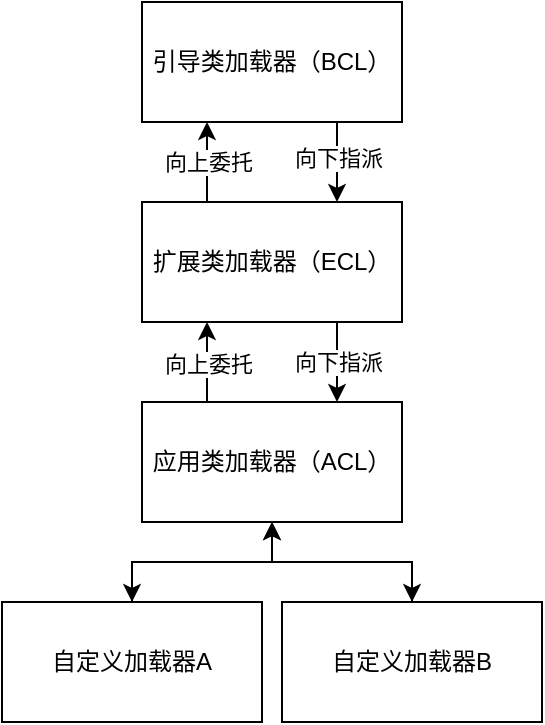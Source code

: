 <mxfile version="24.7.17">
  <diagram name="第 1 页" id="456JlXNFP0LC1m3SG97h">
    <mxGraphModel dx="1338" dy="551" grid="1" gridSize="10" guides="1" tooltips="1" connect="1" arrows="1" fold="1" page="1" pageScale="1" pageWidth="827" pageHeight="1169" math="0" shadow="0">
      <root>
        <mxCell id="0" />
        <mxCell id="1" parent="0" />
        <mxCell id="LLN9OHwl2VbE0uCX0DBm-10" style="edgeStyle=orthogonalEdgeStyle;rounded=0;orthogonalLoop=1;jettySize=auto;html=1;exitX=0.75;exitY=1;exitDx=0;exitDy=0;entryX=0.75;entryY=0;entryDx=0;entryDy=0;" edge="1" parent="1" source="LLN9OHwl2VbE0uCX0DBm-1" target="LLN9OHwl2VbE0uCX0DBm-2">
          <mxGeometry relative="1" as="geometry" />
        </mxCell>
        <mxCell id="LLN9OHwl2VbE0uCX0DBm-16" value="向下指派" style="edgeLabel;html=1;align=center;verticalAlign=middle;resizable=0;points=[];" vertex="1" connectable="0" parent="LLN9OHwl2VbE0uCX0DBm-10">
          <mxGeometry x="-0.1" relative="1" as="geometry">
            <mxPoint as="offset" />
          </mxGeometry>
        </mxCell>
        <mxCell id="LLN9OHwl2VbE0uCX0DBm-1" value="引导类加载器（BCL）" style="rounded=0;whiteSpace=wrap;html=1;" vertex="1" parent="1">
          <mxGeometry x="270" y="100" width="130" height="60" as="geometry" />
        </mxCell>
        <mxCell id="LLN9OHwl2VbE0uCX0DBm-9" style="edgeStyle=orthogonalEdgeStyle;rounded=0;orthogonalLoop=1;jettySize=auto;html=1;exitX=0.25;exitY=0;exitDx=0;exitDy=0;entryX=0.25;entryY=1;entryDx=0;entryDy=0;" edge="1" parent="1" source="LLN9OHwl2VbE0uCX0DBm-2" target="LLN9OHwl2VbE0uCX0DBm-1">
          <mxGeometry relative="1" as="geometry" />
        </mxCell>
        <mxCell id="LLN9OHwl2VbE0uCX0DBm-14" value="向上委托" style="edgeLabel;html=1;align=center;verticalAlign=middle;resizable=0;points=[];" vertex="1" connectable="0" parent="LLN9OHwl2VbE0uCX0DBm-9">
          <mxGeometry y="1" relative="1" as="geometry">
            <mxPoint x="1" as="offset" />
          </mxGeometry>
        </mxCell>
        <mxCell id="LLN9OHwl2VbE0uCX0DBm-11" style="edgeStyle=orthogonalEdgeStyle;rounded=0;orthogonalLoop=1;jettySize=auto;html=1;exitX=0.75;exitY=1;exitDx=0;exitDy=0;entryX=0.75;entryY=0;entryDx=0;entryDy=0;" edge="1" parent="1" source="LLN9OHwl2VbE0uCX0DBm-2" target="LLN9OHwl2VbE0uCX0DBm-3">
          <mxGeometry relative="1" as="geometry" />
        </mxCell>
        <mxCell id="LLN9OHwl2VbE0uCX0DBm-17" value="向下指派" style="edgeLabel;html=1;align=center;verticalAlign=middle;resizable=0;points=[];" vertex="1" connectable="0" parent="LLN9OHwl2VbE0uCX0DBm-11">
          <mxGeometry x="-0.007" relative="1" as="geometry">
            <mxPoint as="offset" />
          </mxGeometry>
        </mxCell>
        <mxCell id="LLN9OHwl2VbE0uCX0DBm-2" value="扩展类加载器（ECL）" style="rounded=0;whiteSpace=wrap;html=1;" vertex="1" parent="1">
          <mxGeometry x="270" y="200" width="130" height="60" as="geometry" />
        </mxCell>
        <mxCell id="LLN9OHwl2VbE0uCX0DBm-8" style="edgeStyle=orthogonalEdgeStyle;rounded=0;orthogonalLoop=1;jettySize=auto;html=1;exitX=0.25;exitY=0;exitDx=0;exitDy=0;entryX=0.25;entryY=1;entryDx=0;entryDy=0;" edge="1" parent="1" source="LLN9OHwl2VbE0uCX0DBm-3" target="LLN9OHwl2VbE0uCX0DBm-2">
          <mxGeometry relative="1" as="geometry" />
        </mxCell>
        <mxCell id="LLN9OHwl2VbE0uCX0DBm-15" value="向上委托" style="edgeLabel;html=1;align=center;verticalAlign=middle;resizable=0;points=[];" vertex="1" connectable="0" parent="LLN9OHwl2VbE0uCX0DBm-8">
          <mxGeometry x="-0.05" y="1" relative="1" as="geometry">
            <mxPoint x="1" as="offset" />
          </mxGeometry>
        </mxCell>
        <mxCell id="LLN9OHwl2VbE0uCX0DBm-12" style="edgeStyle=orthogonalEdgeStyle;rounded=0;orthogonalLoop=1;jettySize=auto;html=1;exitX=0.5;exitY=1;exitDx=0;exitDy=0;entryX=0.5;entryY=0;entryDx=0;entryDy=0;" edge="1" parent="1" source="LLN9OHwl2VbE0uCX0DBm-3" target="LLN9OHwl2VbE0uCX0DBm-4">
          <mxGeometry relative="1" as="geometry" />
        </mxCell>
        <mxCell id="LLN9OHwl2VbE0uCX0DBm-13" style="edgeStyle=orthogonalEdgeStyle;rounded=0;orthogonalLoop=1;jettySize=auto;html=1;exitX=0.5;exitY=1;exitDx=0;exitDy=0;entryX=0.5;entryY=0;entryDx=0;entryDy=0;" edge="1" parent="1" source="LLN9OHwl2VbE0uCX0DBm-3" target="LLN9OHwl2VbE0uCX0DBm-5">
          <mxGeometry relative="1" as="geometry" />
        </mxCell>
        <mxCell id="LLN9OHwl2VbE0uCX0DBm-3" value="应用类加载器（ACL）" style="rounded=0;whiteSpace=wrap;html=1;" vertex="1" parent="1">
          <mxGeometry x="270" y="300" width="130" height="60" as="geometry" />
        </mxCell>
        <mxCell id="LLN9OHwl2VbE0uCX0DBm-6" style="edgeStyle=orthogonalEdgeStyle;rounded=0;orthogonalLoop=1;jettySize=auto;html=1;entryX=0.5;entryY=1;entryDx=0;entryDy=0;" edge="1" parent="1" source="LLN9OHwl2VbE0uCX0DBm-4" target="LLN9OHwl2VbE0uCX0DBm-3">
          <mxGeometry relative="1" as="geometry" />
        </mxCell>
        <mxCell id="LLN9OHwl2VbE0uCX0DBm-4" value="自定义加载器A" style="rounded=0;whiteSpace=wrap;html=1;" vertex="1" parent="1">
          <mxGeometry x="200" y="400" width="130" height="60" as="geometry" />
        </mxCell>
        <mxCell id="LLN9OHwl2VbE0uCX0DBm-7" style="edgeStyle=orthogonalEdgeStyle;rounded=0;orthogonalLoop=1;jettySize=auto;html=1;entryX=0.5;entryY=1;entryDx=0;entryDy=0;" edge="1" parent="1" source="LLN9OHwl2VbE0uCX0DBm-5" target="LLN9OHwl2VbE0uCX0DBm-3">
          <mxGeometry relative="1" as="geometry" />
        </mxCell>
        <mxCell id="LLN9OHwl2VbE0uCX0DBm-5" value="自定义加载器B" style="rounded=0;whiteSpace=wrap;html=1;" vertex="1" parent="1">
          <mxGeometry x="340" y="400" width="130" height="60" as="geometry" />
        </mxCell>
      </root>
    </mxGraphModel>
  </diagram>
</mxfile>
